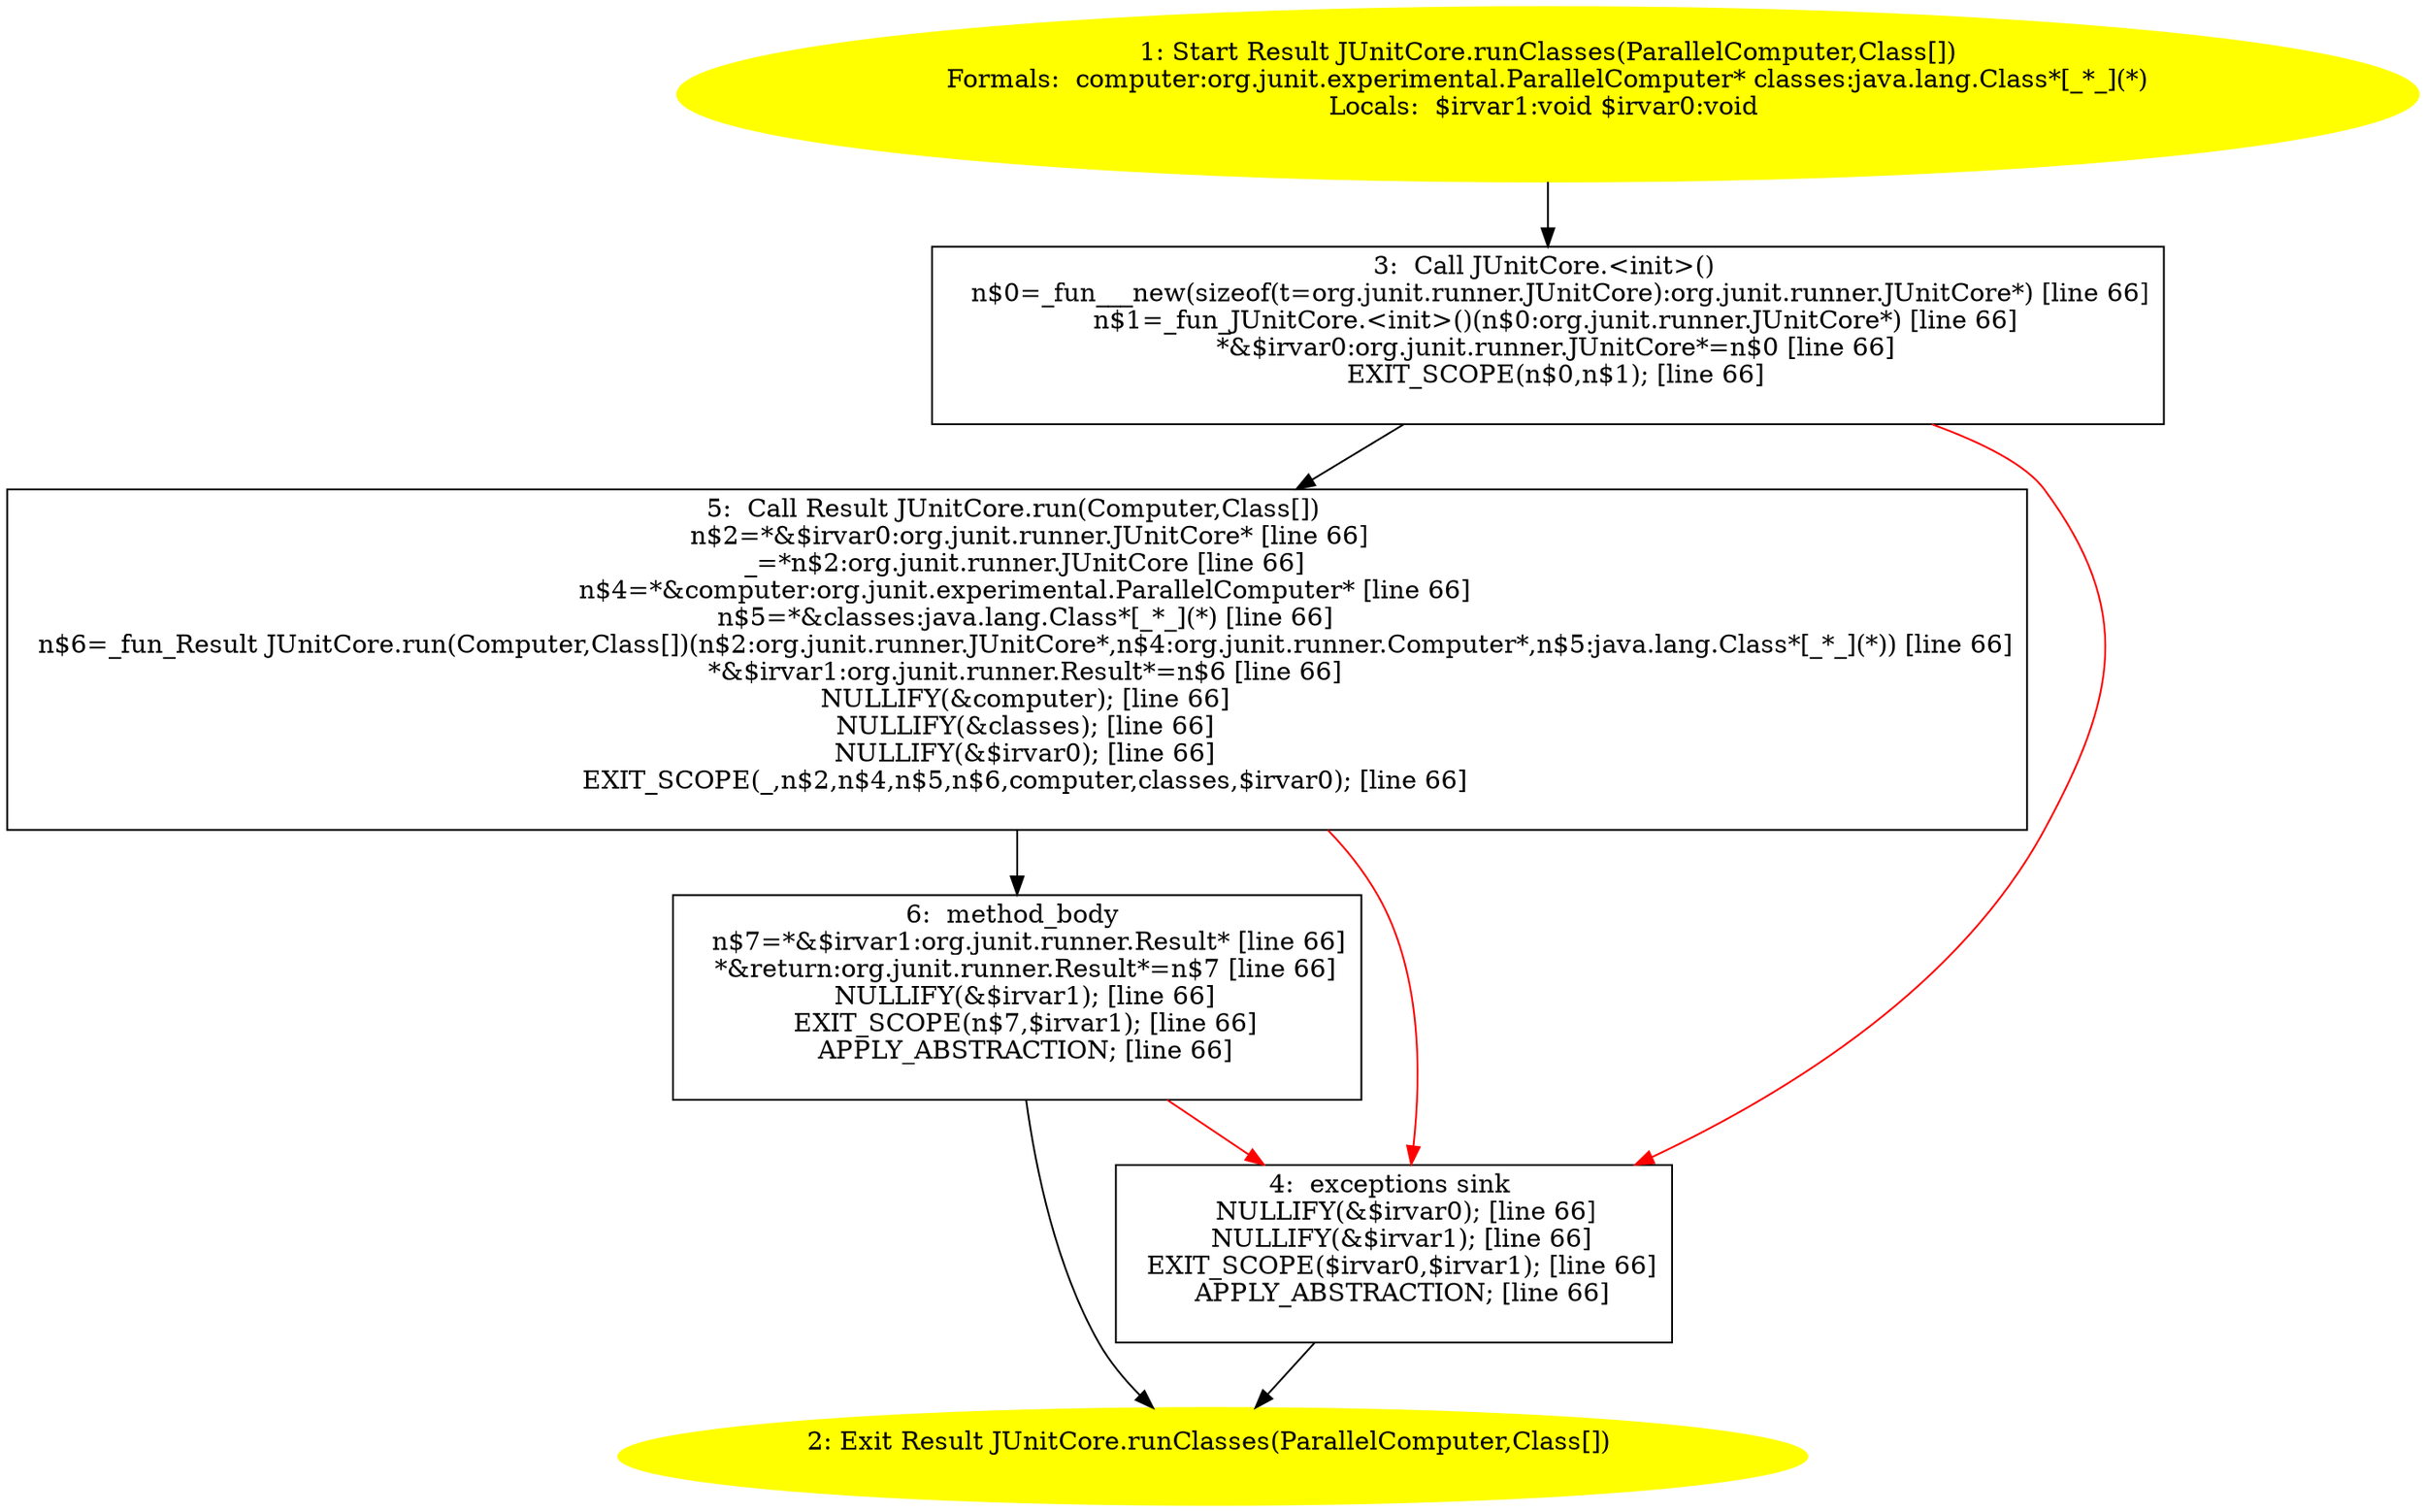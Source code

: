 /* @generated */
digraph cfg {
"org.junit.runner.JUnitCore.runClasses(org.junit.experimental.ParallelComputer,java.lang.Class[]):org.156a4c236199f2967fb13eca44b60ac8_1" [label="1: Start Result JUnitCore.runClasses(ParallelComputer,Class[])\nFormals:  computer:org.junit.experimental.ParallelComputer* classes:java.lang.Class*[_*_](*)\nLocals:  $irvar1:void $irvar0:void \n  " color=yellow style=filled]
	

	 "org.junit.runner.JUnitCore.runClasses(org.junit.experimental.ParallelComputer,java.lang.Class[]):org.156a4c236199f2967fb13eca44b60ac8_1" -> "org.junit.runner.JUnitCore.runClasses(org.junit.experimental.ParallelComputer,java.lang.Class[]):org.156a4c236199f2967fb13eca44b60ac8_3" ;
"org.junit.runner.JUnitCore.runClasses(org.junit.experimental.ParallelComputer,java.lang.Class[]):org.156a4c236199f2967fb13eca44b60ac8_2" [label="2: Exit Result JUnitCore.runClasses(ParallelComputer,Class[]) \n  " color=yellow style=filled]
	

"org.junit.runner.JUnitCore.runClasses(org.junit.experimental.ParallelComputer,java.lang.Class[]):org.156a4c236199f2967fb13eca44b60ac8_3" [label="3:  Call JUnitCore.<init>() \n   n$0=_fun___new(sizeof(t=org.junit.runner.JUnitCore):org.junit.runner.JUnitCore*) [line 66]\n  n$1=_fun_JUnitCore.<init>()(n$0:org.junit.runner.JUnitCore*) [line 66]\n  *&$irvar0:org.junit.runner.JUnitCore*=n$0 [line 66]\n  EXIT_SCOPE(n$0,n$1); [line 66]\n " shape="box"]
	

	 "org.junit.runner.JUnitCore.runClasses(org.junit.experimental.ParallelComputer,java.lang.Class[]):org.156a4c236199f2967fb13eca44b60ac8_3" -> "org.junit.runner.JUnitCore.runClasses(org.junit.experimental.ParallelComputer,java.lang.Class[]):org.156a4c236199f2967fb13eca44b60ac8_5" ;
	 "org.junit.runner.JUnitCore.runClasses(org.junit.experimental.ParallelComputer,java.lang.Class[]):org.156a4c236199f2967fb13eca44b60ac8_3" -> "org.junit.runner.JUnitCore.runClasses(org.junit.experimental.ParallelComputer,java.lang.Class[]):org.156a4c236199f2967fb13eca44b60ac8_4" [color="red" ];
"org.junit.runner.JUnitCore.runClasses(org.junit.experimental.ParallelComputer,java.lang.Class[]):org.156a4c236199f2967fb13eca44b60ac8_4" [label="4:  exceptions sink \n   NULLIFY(&$irvar0); [line 66]\n  NULLIFY(&$irvar1); [line 66]\n  EXIT_SCOPE($irvar0,$irvar1); [line 66]\n  APPLY_ABSTRACTION; [line 66]\n " shape="box"]
	

	 "org.junit.runner.JUnitCore.runClasses(org.junit.experimental.ParallelComputer,java.lang.Class[]):org.156a4c236199f2967fb13eca44b60ac8_4" -> "org.junit.runner.JUnitCore.runClasses(org.junit.experimental.ParallelComputer,java.lang.Class[]):org.156a4c236199f2967fb13eca44b60ac8_2" ;
"org.junit.runner.JUnitCore.runClasses(org.junit.experimental.ParallelComputer,java.lang.Class[]):org.156a4c236199f2967fb13eca44b60ac8_5" [label="5:  Call Result JUnitCore.run(Computer,Class[]) \n   n$2=*&$irvar0:org.junit.runner.JUnitCore* [line 66]\n  _=*n$2:org.junit.runner.JUnitCore [line 66]\n  n$4=*&computer:org.junit.experimental.ParallelComputer* [line 66]\n  n$5=*&classes:java.lang.Class*[_*_](*) [line 66]\n  n$6=_fun_Result JUnitCore.run(Computer,Class[])(n$2:org.junit.runner.JUnitCore*,n$4:org.junit.runner.Computer*,n$5:java.lang.Class*[_*_](*)) [line 66]\n  *&$irvar1:org.junit.runner.Result*=n$6 [line 66]\n  NULLIFY(&computer); [line 66]\n  NULLIFY(&classes); [line 66]\n  NULLIFY(&$irvar0); [line 66]\n  EXIT_SCOPE(_,n$2,n$4,n$5,n$6,computer,classes,$irvar0); [line 66]\n " shape="box"]
	

	 "org.junit.runner.JUnitCore.runClasses(org.junit.experimental.ParallelComputer,java.lang.Class[]):org.156a4c236199f2967fb13eca44b60ac8_5" -> "org.junit.runner.JUnitCore.runClasses(org.junit.experimental.ParallelComputer,java.lang.Class[]):org.156a4c236199f2967fb13eca44b60ac8_6" ;
	 "org.junit.runner.JUnitCore.runClasses(org.junit.experimental.ParallelComputer,java.lang.Class[]):org.156a4c236199f2967fb13eca44b60ac8_5" -> "org.junit.runner.JUnitCore.runClasses(org.junit.experimental.ParallelComputer,java.lang.Class[]):org.156a4c236199f2967fb13eca44b60ac8_4" [color="red" ];
"org.junit.runner.JUnitCore.runClasses(org.junit.experimental.ParallelComputer,java.lang.Class[]):org.156a4c236199f2967fb13eca44b60ac8_6" [label="6:  method_body \n   n$7=*&$irvar1:org.junit.runner.Result* [line 66]\n  *&return:org.junit.runner.Result*=n$7 [line 66]\n  NULLIFY(&$irvar1); [line 66]\n  EXIT_SCOPE(n$7,$irvar1); [line 66]\n  APPLY_ABSTRACTION; [line 66]\n " shape="box"]
	

	 "org.junit.runner.JUnitCore.runClasses(org.junit.experimental.ParallelComputer,java.lang.Class[]):org.156a4c236199f2967fb13eca44b60ac8_6" -> "org.junit.runner.JUnitCore.runClasses(org.junit.experimental.ParallelComputer,java.lang.Class[]):org.156a4c236199f2967fb13eca44b60ac8_2" ;
	 "org.junit.runner.JUnitCore.runClasses(org.junit.experimental.ParallelComputer,java.lang.Class[]):org.156a4c236199f2967fb13eca44b60ac8_6" -> "org.junit.runner.JUnitCore.runClasses(org.junit.experimental.ParallelComputer,java.lang.Class[]):org.156a4c236199f2967fb13eca44b60ac8_4" [color="red" ];
}
